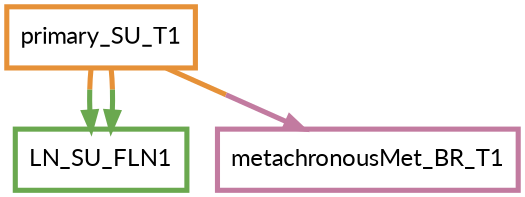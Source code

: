 digraph  {
dpi=600;size=3.5;
LN_SU_FLN1 [color="#6aa84fff", fillcolor=white, fontname=Lato, penwidth="3.0", shape=box];
metachronousMet_BR_T1 [color="#c27ba0ff", fillcolor=white, fontname=Lato, penwidth="3.0", shape=box];
primary_SU_T1 [color="#e69138ff", fillcolor=white, fontname=Lato, penwidth="3.0", shape=box];
primary_SU_T1 -> LN_SU_FLN1  [color="#e69138ff;0.5:#6aa84fff", key=0, penwidth=3];
primary_SU_T1 -> LN_SU_FLN1  [color="#e69138ff;0.5:#6aa84fff", key=1, penwidth=3];
primary_SU_T1 -> metachronousMet_BR_T1  [color="#e69138ff;0.5:#c27ba0ff", key=0, penwidth=3];
}
